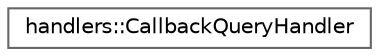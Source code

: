 digraph "Graphical Class Hierarchy"
{
 // LATEX_PDF_SIZE
  bgcolor="transparent";
  edge [fontname=Helvetica,fontsize=10,labelfontname=Helvetica,labelfontsize=10];
  node [fontname=Helvetica,fontsize=10,shape=box,height=0.2,width=0.4];
  rankdir="LR";
  Node0 [id="Node000000",label="handlers::CallbackQueryHandler",height=0.2,width=0.4,color="grey40", fillcolor="white", style="filled",URL="$classhandlers_1_1_callback_query_handler.html",tooltip="Handler class for processing callback queries."];
}
